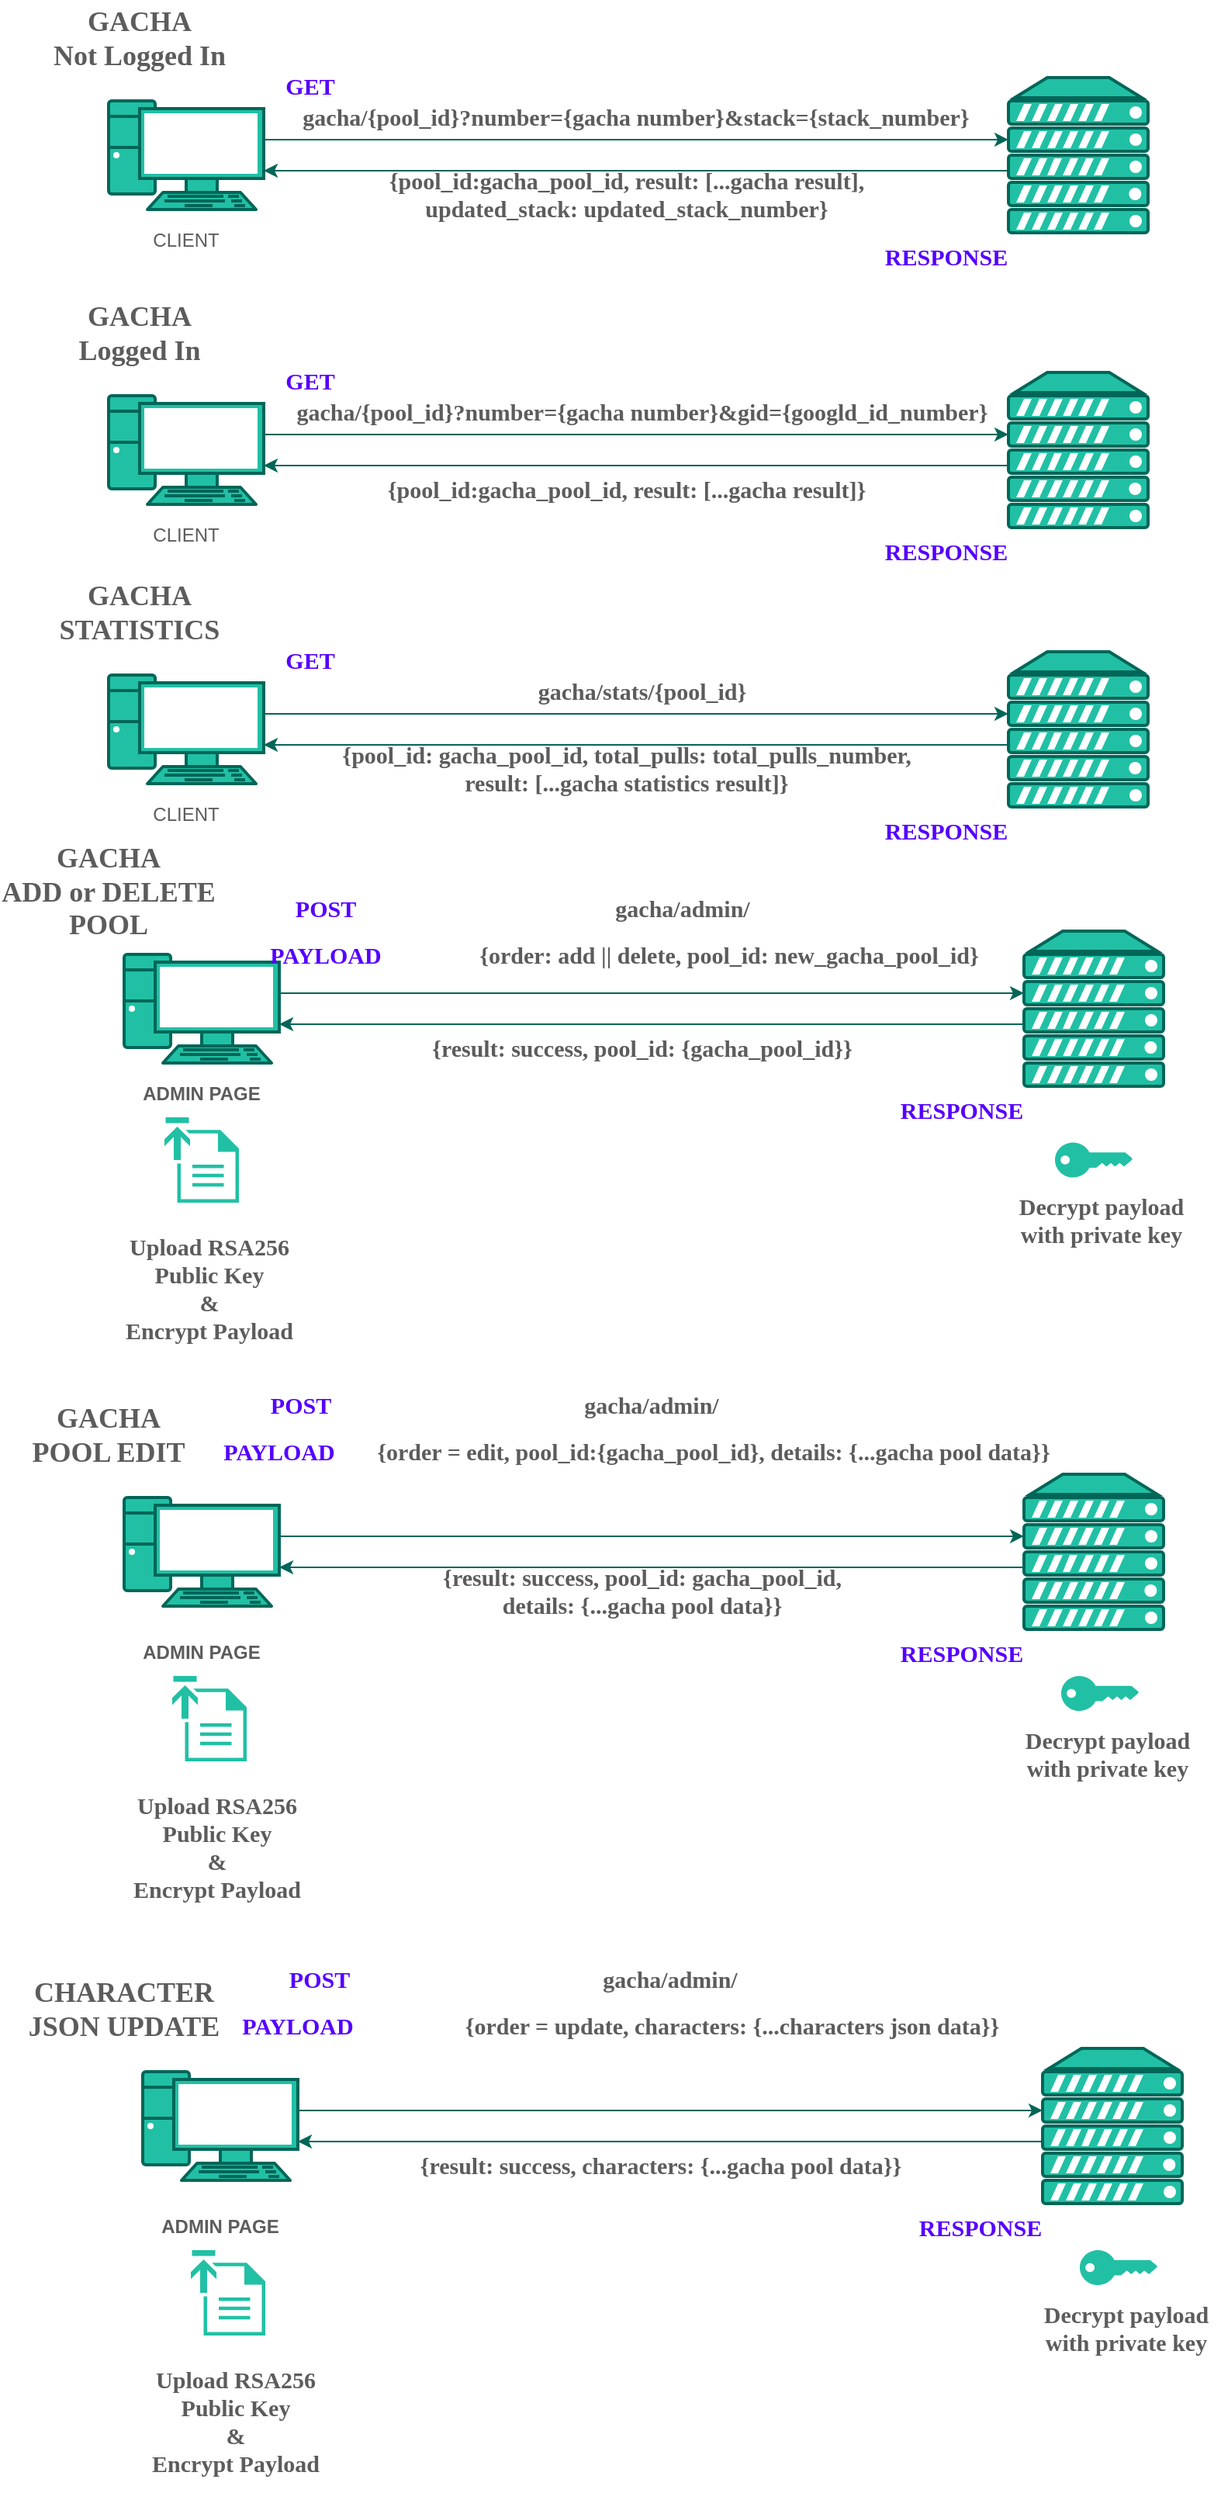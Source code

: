 <mxfile version="15.5.0" type="github">
  <diagram id="gwbSu8ut6rnMR8hAUdaP" name="Page-1">
    <mxGraphModel dx="1185" dy="635" grid="1" gridSize="10" guides="1" tooltips="1" connect="1" arrows="1" fold="1" page="1" pageScale="1" pageWidth="827" pageHeight="1169" background="#FFFFFF" math="0" shadow="0">
      <root>
        <mxCell id="0" />
        <mxCell id="1" parent="0" />
        <mxCell id="DVtTlM4zFgVGjNthjviT-1" value="" style="fontColor=#5C5C5C;verticalAlign=top;verticalLabelPosition=bottom;labelPosition=center;align=center;html=1;outlineConnect=0;fillColor=#21C0A5;strokeColor=#006658;gradientDirection=north;strokeWidth=2;shape=mxgraph.networks.server;" vertex="1" parent="1">
          <mxGeometry x="660" y="80" width="90" height="100" as="geometry" />
        </mxCell>
        <mxCell id="DVtTlM4zFgVGjNthjviT-2" value="" style="fontColor=#5C5C5C;verticalAlign=top;verticalLabelPosition=bottom;labelPosition=center;align=center;html=1;outlineConnect=0;fillColor=#21C0A5;strokeColor=#006658;gradientDirection=north;strokeWidth=2;shape=mxgraph.networks.pc;" vertex="1" parent="1">
          <mxGeometry x="80" y="95" width="100" height="70" as="geometry" />
        </mxCell>
        <mxCell id="DVtTlM4zFgVGjNthjviT-3" value="CLIENT" style="text;html=1;strokeColor=none;fillColor=none;align=center;verticalAlign=middle;whiteSpace=wrap;rounded=0;fontColor=#5C5C5C;" vertex="1" parent="1">
          <mxGeometry x="100" y="170" width="60" height="30" as="geometry" />
        </mxCell>
        <mxCell id="DVtTlM4zFgVGjNthjviT-4" value="&lt;font style=&quot;font-size: 18px&quot; face=&quot;Garamond&quot;&gt;&lt;b&gt;GACHA&lt;br&gt;Not Logged In&lt;/b&gt;&lt;/font&gt;" style="text;html=1;strokeColor=none;fillColor=none;align=center;verticalAlign=middle;whiteSpace=wrap;rounded=0;fontColor=#5C5C5C;" vertex="1" parent="1">
          <mxGeometry x="30" y="30" width="140" height="50" as="geometry" />
        </mxCell>
        <mxCell id="DVtTlM4zFgVGjNthjviT-13" value="gacha/{pool_id}?number={gacha number}&amp;amp;stack={stack_number}" style="text;html=1;strokeColor=none;fillColor=none;align=center;verticalAlign=middle;whiteSpace=wrap;rounded=0;fontFamily=Garamond;fontSize=15;fontStyle=1;fontColor=#5C5C5C;" vertex="1" parent="1">
          <mxGeometry x="180" y="90" width="480" height="30" as="geometry" />
        </mxCell>
        <mxCell id="DVtTlM4zFgVGjNthjviT-14" value="" style="edgeStyle=segmentEdgeStyle;endArrow=classic;html=1;rounded=0;fontFamily=Garamond;fontSize=15;exitX=1;exitY=0.357;exitDx=0;exitDy=0;exitPerimeter=0;strokeColor=#006658;fontColor=#5C5C5C;" edge="1" parent="1" source="DVtTlM4zFgVGjNthjviT-2" target="DVtTlM4zFgVGjNthjviT-1">
          <mxGeometry width="50" height="50" relative="1" as="geometry">
            <mxPoint x="520" y="200" as="sourcePoint" />
            <mxPoint x="570" y="150" as="targetPoint" />
          </mxGeometry>
        </mxCell>
        <mxCell id="DVtTlM4zFgVGjNthjviT-15" value="{pool_id:gacha_pool_id, result: [...gacha result],&lt;br&gt;updated_stack: updated_stack_number}" style="text;html=1;strokeColor=none;fillColor=none;align=center;verticalAlign=middle;whiteSpace=wrap;rounded=0;fontFamily=Garamond;fontSize=15;fontStyle=1;fontColor=#5C5C5C;" vertex="1" parent="1">
          <mxGeometry x="174" y="140" width="480" height="30" as="geometry" />
        </mxCell>
        <mxCell id="DVtTlM4zFgVGjNthjviT-16" value="" style="edgeStyle=segmentEdgeStyle;endArrow=classic;html=1;rounded=0;fontFamily=Garamond;fontSize=15;exitX=0;exitY=0.6;exitDx=0;exitDy=0;exitPerimeter=0;strokeColor=#006658;fontColor=#5C5C5C;" edge="1" parent="1" source="DVtTlM4zFgVGjNthjviT-1" target="DVtTlM4zFgVGjNthjviT-2">
          <mxGeometry width="50" height="50" relative="1" as="geometry">
            <mxPoint x="610" y="140" as="sourcePoint" />
            <mxPoint x="660" y="150.0" as="targetPoint" />
          </mxGeometry>
        </mxCell>
        <mxCell id="DVtTlM4zFgVGjNthjviT-17" value="&lt;b&gt;&lt;font color=&quot;#5500ff&quot;&gt;GET&lt;/font&gt;&lt;/b&gt;" style="text;html=1;strokeColor=none;fillColor=none;align=center;verticalAlign=middle;whiteSpace=wrap;rounded=0;fontFamily=Garamond;fontSize=15;fontColor=#5C5C5C;" vertex="1" parent="1">
          <mxGeometry x="180" y="70" width="60" height="30" as="geometry" />
        </mxCell>
        <mxCell id="DVtTlM4zFgVGjNthjviT-18" value="&lt;b&gt;&lt;font color=&quot;#5500ff&quot;&gt;RESPONSE&lt;/font&gt;&lt;/b&gt;" style="text;html=1;strokeColor=none;fillColor=none;align=center;verticalAlign=middle;whiteSpace=wrap;rounded=0;fontFamily=Garamond;fontSize=15;fontColor=#5C5C5C;" vertex="1" parent="1">
          <mxGeometry x="590" y="180" width="60" height="30" as="geometry" />
        </mxCell>
        <mxCell id="DVtTlM4zFgVGjNthjviT-19" value="" style="fontColor=#5C5C5C;verticalAlign=top;verticalLabelPosition=bottom;labelPosition=center;align=center;html=1;outlineConnect=0;fillColor=#21C0A5;strokeColor=#006658;gradientDirection=north;strokeWidth=2;shape=mxgraph.networks.server;" vertex="1" parent="1">
          <mxGeometry x="660" y="270" width="90" height="100" as="geometry" />
        </mxCell>
        <mxCell id="DVtTlM4zFgVGjNthjviT-20" value="" style="fontColor=#5C5C5C;verticalAlign=top;verticalLabelPosition=bottom;labelPosition=center;align=center;html=1;outlineConnect=0;fillColor=#21C0A5;strokeColor=#006658;gradientDirection=north;strokeWidth=2;shape=mxgraph.networks.pc;" vertex="1" parent="1">
          <mxGeometry x="80" y="285" width="100" height="70" as="geometry" />
        </mxCell>
        <mxCell id="DVtTlM4zFgVGjNthjviT-21" value="CLIENT" style="text;html=1;strokeColor=none;fillColor=none;align=center;verticalAlign=middle;whiteSpace=wrap;rounded=0;fontColor=#5C5C5C;" vertex="1" parent="1">
          <mxGeometry x="100" y="360" width="60" height="30" as="geometry" />
        </mxCell>
        <mxCell id="DVtTlM4zFgVGjNthjviT-22" value="&lt;font style=&quot;font-size: 18px&quot; face=&quot;Garamond&quot;&gt;&lt;b&gt;GACHA&lt;br&gt;Logged In&lt;/b&gt;&lt;/font&gt;" style="text;html=1;strokeColor=none;fillColor=none;align=center;verticalAlign=middle;whiteSpace=wrap;rounded=0;fontColor=#5C5C5C;" vertex="1" parent="1">
          <mxGeometry x="30" y="220" width="140" height="50" as="geometry" />
        </mxCell>
        <mxCell id="DVtTlM4zFgVGjNthjviT-23" value="gacha/{pool_id}?number={gacha number}&amp;amp;gid={googld_id_number}" style="text;html=1;strokeColor=none;fillColor=none;align=center;verticalAlign=middle;whiteSpace=wrap;rounded=0;fontFamily=Garamond;fontSize=15;fontStyle=1;fontColor=#5C5C5C;" vertex="1" parent="1">
          <mxGeometry x="174" y="280" width="500" height="30" as="geometry" />
        </mxCell>
        <mxCell id="DVtTlM4zFgVGjNthjviT-24" value="" style="edgeStyle=segmentEdgeStyle;endArrow=classic;html=1;rounded=0;fontFamily=Garamond;fontSize=15;exitX=1;exitY=0.357;exitDx=0;exitDy=0;exitPerimeter=0;strokeColor=#006658;fontColor=#5C5C5C;" edge="1" parent="1" source="DVtTlM4zFgVGjNthjviT-20" target="DVtTlM4zFgVGjNthjviT-19">
          <mxGeometry width="50" height="50" relative="1" as="geometry">
            <mxPoint x="520" y="390" as="sourcePoint" />
            <mxPoint x="570" y="340" as="targetPoint" />
          </mxGeometry>
        </mxCell>
        <mxCell id="DVtTlM4zFgVGjNthjviT-25" value="{pool_id:gacha_pool_id, result: [...gacha result]}" style="text;html=1;strokeColor=none;fillColor=none;align=center;verticalAlign=middle;whiteSpace=wrap;rounded=0;fontFamily=Garamond;fontSize=15;fontStyle=1;fontColor=#5C5C5C;" vertex="1" parent="1">
          <mxGeometry x="174" y="330" width="480" height="30" as="geometry" />
        </mxCell>
        <mxCell id="DVtTlM4zFgVGjNthjviT-26" value="" style="edgeStyle=segmentEdgeStyle;endArrow=classic;html=1;rounded=0;fontFamily=Garamond;fontSize=15;exitX=0;exitY=0.6;exitDx=0;exitDy=0;exitPerimeter=0;strokeColor=#006658;fontColor=#5C5C5C;" edge="1" parent="1" source="DVtTlM4zFgVGjNthjviT-19" target="DVtTlM4zFgVGjNthjviT-20">
          <mxGeometry width="50" height="50" relative="1" as="geometry">
            <mxPoint x="610" y="330" as="sourcePoint" />
            <mxPoint x="660" y="340.0" as="targetPoint" />
          </mxGeometry>
        </mxCell>
        <mxCell id="DVtTlM4zFgVGjNthjviT-27" value="&lt;b&gt;&lt;font color=&quot;#5500ff&quot;&gt;GET&lt;/font&gt;&lt;/b&gt;" style="text;html=1;strokeColor=none;fillColor=none;align=center;verticalAlign=middle;whiteSpace=wrap;rounded=0;fontFamily=Garamond;fontSize=15;fontColor=#5C5C5C;" vertex="1" parent="1">
          <mxGeometry x="180" y="260" width="60" height="30" as="geometry" />
        </mxCell>
        <mxCell id="DVtTlM4zFgVGjNthjviT-28" value="&lt;b&gt;&lt;font color=&quot;#5500ff&quot;&gt;RESPONSE&lt;/font&gt;&lt;/b&gt;" style="text;html=1;strokeColor=none;fillColor=none;align=center;verticalAlign=middle;whiteSpace=wrap;rounded=0;fontFamily=Garamond;fontSize=15;fontColor=#5C5C5C;" vertex="1" parent="1">
          <mxGeometry x="590" y="370" width="60" height="30" as="geometry" />
        </mxCell>
        <mxCell id="DVtTlM4zFgVGjNthjviT-29" value="" style="fontColor=#5C5C5C;verticalAlign=top;verticalLabelPosition=bottom;labelPosition=center;align=center;html=1;outlineConnect=0;fillColor=#21C0A5;strokeColor=#006658;gradientDirection=north;strokeWidth=2;shape=mxgraph.networks.server;" vertex="1" parent="1">
          <mxGeometry x="660" y="450" width="90" height="100" as="geometry" />
        </mxCell>
        <mxCell id="DVtTlM4zFgVGjNthjviT-30" value="" style="fontColor=#5C5C5C;verticalAlign=top;verticalLabelPosition=bottom;labelPosition=center;align=center;html=1;outlineConnect=0;fillColor=#21C0A5;strokeColor=#006658;gradientDirection=north;strokeWidth=2;shape=mxgraph.networks.pc;" vertex="1" parent="1">
          <mxGeometry x="80" y="465" width="100" height="70" as="geometry" />
        </mxCell>
        <mxCell id="DVtTlM4zFgVGjNthjviT-31" value="CLIENT" style="text;html=1;strokeColor=none;fillColor=none;align=center;verticalAlign=middle;whiteSpace=wrap;rounded=0;fontColor=#5C5C5C;" vertex="1" parent="1">
          <mxGeometry x="100" y="540" width="60" height="30" as="geometry" />
        </mxCell>
        <mxCell id="DVtTlM4zFgVGjNthjviT-32" value="&lt;font style=&quot;font-size: 18px&quot; face=&quot;Garamond&quot;&gt;&lt;b&gt;GACHA&lt;br&gt;STATISTICS&lt;br&gt;&lt;/b&gt;&lt;/font&gt;" style="text;html=1;strokeColor=none;fillColor=none;align=center;verticalAlign=middle;whiteSpace=wrap;rounded=0;fontColor=#5C5C5C;" vertex="1" parent="1">
          <mxGeometry x="30" y="400" width="140" height="50" as="geometry" />
        </mxCell>
        <mxCell id="DVtTlM4zFgVGjNthjviT-33" value="gacha/stats/{pool_id}" style="text;html=1;strokeColor=none;fillColor=none;align=center;verticalAlign=middle;whiteSpace=wrap;rounded=0;fontFamily=Garamond;fontSize=15;fontStyle=1;fontColor=#5C5C5C;" vertex="1" parent="1">
          <mxGeometry x="174" y="460" width="500" height="30" as="geometry" />
        </mxCell>
        <mxCell id="DVtTlM4zFgVGjNthjviT-34" value="" style="edgeStyle=segmentEdgeStyle;endArrow=classic;html=1;rounded=0;fontFamily=Garamond;fontSize=15;exitX=1;exitY=0.357;exitDx=0;exitDy=0;exitPerimeter=0;strokeColor=#006658;fontColor=#5C5C5C;" edge="1" parent="1" source="DVtTlM4zFgVGjNthjviT-30" target="DVtTlM4zFgVGjNthjviT-29">
          <mxGeometry width="50" height="50" relative="1" as="geometry">
            <mxPoint x="520" y="570" as="sourcePoint" />
            <mxPoint x="570" y="520" as="targetPoint" />
          </mxGeometry>
        </mxCell>
        <mxCell id="DVtTlM4zFgVGjNthjviT-35" value="{pool_id: gacha_pool_id, total_pulls: total_pulls_number,&lt;br&gt;result: [...gacha statistics result]}" style="text;html=1;strokeColor=none;fillColor=none;align=center;verticalAlign=middle;whiteSpace=wrap;rounded=0;fontFamily=Garamond;fontSize=15;fontStyle=1;fontColor=#5C5C5C;" vertex="1" parent="1">
          <mxGeometry x="174" y="510" width="480" height="30" as="geometry" />
        </mxCell>
        <mxCell id="DVtTlM4zFgVGjNthjviT-36" value="" style="edgeStyle=segmentEdgeStyle;endArrow=classic;html=1;rounded=0;fontFamily=Garamond;fontSize=15;exitX=0;exitY=0.6;exitDx=0;exitDy=0;exitPerimeter=0;strokeColor=#006658;fontColor=#5C5C5C;" edge="1" parent="1" source="DVtTlM4zFgVGjNthjviT-29" target="DVtTlM4zFgVGjNthjviT-30">
          <mxGeometry width="50" height="50" relative="1" as="geometry">
            <mxPoint x="610" y="510" as="sourcePoint" />
            <mxPoint x="660" y="520.0" as="targetPoint" />
          </mxGeometry>
        </mxCell>
        <mxCell id="DVtTlM4zFgVGjNthjviT-37" value="&lt;b&gt;&lt;font color=&quot;#5500ff&quot;&gt;GET&lt;/font&gt;&lt;/b&gt;" style="text;html=1;strokeColor=none;fillColor=none;align=center;verticalAlign=middle;whiteSpace=wrap;rounded=0;fontFamily=Garamond;fontSize=15;fontColor=#5C5C5C;" vertex="1" parent="1">
          <mxGeometry x="180" y="440" width="60" height="30" as="geometry" />
        </mxCell>
        <mxCell id="DVtTlM4zFgVGjNthjviT-38" value="&lt;b&gt;&lt;font color=&quot;#5500ff&quot;&gt;RESPONSE&lt;/font&gt;&lt;/b&gt;" style="text;html=1;strokeColor=none;fillColor=none;align=center;verticalAlign=middle;whiteSpace=wrap;rounded=0;fontFamily=Garamond;fontSize=15;fontColor=#5C5C5C;" vertex="1" parent="1">
          <mxGeometry x="590" y="550" width="60" height="30" as="geometry" />
        </mxCell>
        <mxCell id="DVtTlM4zFgVGjNthjviT-39" value="" style="fontColor=#5C5C5C;verticalAlign=top;verticalLabelPosition=bottom;labelPosition=center;align=center;html=1;outlineConnect=0;fillColor=#21C0A5;strokeColor=#006658;gradientDirection=north;strokeWidth=2;shape=mxgraph.networks.server;" vertex="1" parent="1">
          <mxGeometry x="670" y="630" width="90" height="100" as="geometry" />
        </mxCell>
        <mxCell id="DVtTlM4zFgVGjNthjviT-40" value="" style="fontColor=#5C5C5C;verticalAlign=top;verticalLabelPosition=bottom;labelPosition=center;align=center;html=1;outlineConnect=0;fillColor=#21C0A5;strokeColor=#006658;gradientDirection=north;strokeWidth=2;shape=mxgraph.networks.pc;" vertex="1" parent="1">
          <mxGeometry x="90" y="645" width="100" height="70" as="geometry" />
        </mxCell>
        <mxCell id="DVtTlM4zFgVGjNthjviT-41" value="ADMIN PAGE" style="text;html=1;strokeColor=none;fillColor=none;align=center;verticalAlign=middle;whiteSpace=wrap;rounded=0;fontStyle=1;fontColor=#5C5C5C;" vertex="1" parent="1">
          <mxGeometry x="85" y="720" width="110" height="30" as="geometry" />
        </mxCell>
        <mxCell id="DVtTlM4zFgVGjNthjviT-42" value="&lt;font style=&quot;font-size: 18px&quot; face=&quot;Garamond&quot;&gt;&lt;b&gt;GACHA&lt;br&gt;ADD or DELETE POOL&lt;br&gt;&lt;/b&gt;&lt;/font&gt;" style="text;html=1;strokeColor=none;fillColor=none;align=center;verticalAlign=middle;whiteSpace=wrap;rounded=0;fontColor=#5C5C5C;" vertex="1" parent="1">
          <mxGeometry x="10" y="580" width="140" height="50" as="geometry" />
        </mxCell>
        <mxCell id="DVtTlM4zFgVGjNthjviT-43" value="gacha/admin/" style="text;html=1;strokeColor=none;fillColor=none;align=center;verticalAlign=middle;whiteSpace=wrap;rounded=0;fontFamily=Garamond;fontSize=15;fontStyle=1;fontColor=#5C5C5C;" vertex="1" parent="1">
          <mxGeometry x="200" y="600" width="500" height="30" as="geometry" />
        </mxCell>
        <mxCell id="DVtTlM4zFgVGjNthjviT-44" value="" style="edgeStyle=segmentEdgeStyle;endArrow=classic;html=1;rounded=0;fontFamily=Garamond;fontSize=15;exitX=1;exitY=0.357;exitDx=0;exitDy=0;exitPerimeter=0;strokeColor=#006658;fontColor=#5C5C5C;" edge="1" parent="1" source="DVtTlM4zFgVGjNthjviT-40" target="DVtTlM4zFgVGjNthjviT-39">
          <mxGeometry width="50" height="50" relative="1" as="geometry">
            <mxPoint x="530" y="750" as="sourcePoint" />
            <mxPoint x="580" y="700" as="targetPoint" />
          </mxGeometry>
        </mxCell>
        <mxCell id="DVtTlM4zFgVGjNthjviT-45" value="{result: success, pool_id: {gacha_pool_id}}" style="text;html=1;strokeColor=none;fillColor=none;align=center;verticalAlign=middle;whiteSpace=wrap;rounded=0;fontFamily=Garamond;fontSize=15;fontStyle=1;fontColor=#5C5C5C;" vertex="1" parent="1">
          <mxGeometry x="184" y="690" width="480" height="30" as="geometry" />
        </mxCell>
        <mxCell id="DVtTlM4zFgVGjNthjviT-46" value="" style="edgeStyle=segmentEdgeStyle;endArrow=classic;html=1;rounded=0;fontFamily=Garamond;fontSize=15;exitX=0;exitY=0.6;exitDx=0;exitDy=0;exitPerimeter=0;strokeColor=#006658;fontColor=#5C5C5C;" edge="1" parent="1" source="DVtTlM4zFgVGjNthjviT-39" target="DVtTlM4zFgVGjNthjviT-40">
          <mxGeometry width="50" height="50" relative="1" as="geometry">
            <mxPoint x="620" y="690" as="sourcePoint" />
            <mxPoint x="670" y="700.0" as="targetPoint" />
          </mxGeometry>
        </mxCell>
        <mxCell id="DVtTlM4zFgVGjNthjviT-47" value="&lt;b&gt;&lt;font color=&quot;#5500ff&quot;&gt;POST&lt;/font&gt;&lt;/b&gt;" style="text;html=1;strokeColor=none;fillColor=none;align=center;verticalAlign=middle;whiteSpace=wrap;rounded=0;fontFamily=Garamond;fontSize=15;fontColor=#5C5C5C;" vertex="1" parent="1">
          <mxGeometry x="190" y="600" width="60" height="30" as="geometry" />
        </mxCell>
        <mxCell id="DVtTlM4zFgVGjNthjviT-48" value="&lt;b&gt;&lt;font color=&quot;#5500ff&quot;&gt;RESPONSE&lt;/font&gt;&lt;/b&gt;" style="text;html=1;strokeColor=none;fillColor=none;align=center;verticalAlign=middle;whiteSpace=wrap;rounded=0;fontFamily=Garamond;fontSize=15;fontColor=#5C5C5C;" vertex="1" parent="1">
          <mxGeometry x="600" y="730" width="60" height="30" as="geometry" />
        </mxCell>
        <mxCell id="DVtTlM4zFgVGjNthjviT-49" value="" style="fontColor=#5C5C5C;verticalAlign=top;verticalLabelPosition=bottom;labelPosition=center;align=center;html=1;outlineConnect=0;fillColor=#21C0A5;strokeColor=#006658;gradientDirection=north;strokeWidth=2;shape=mxgraph.networks.server;" vertex="1" parent="1">
          <mxGeometry x="670" y="980" width="90" height="100" as="geometry" />
        </mxCell>
        <mxCell id="DVtTlM4zFgVGjNthjviT-50" value="" style="fontColor=#5C5C5C;verticalAlign=top;verticalLabelPosition=bottom;labelPosition=center;align=center;html=1;outlineConnect=0;fillColor=#21C0A5;strokeColor=#006658;gradientDirection=north;strokeWidth=2;shape=mxgraph.networks.pc;" vertex="1" parent="1">
          <mxGeometry x="90" y="995" width="100" height="70" as="geometry" />
        </mxCell>
        <mxCell id="DVtTlM4zFgVGjNthjviT-52" value="&lt;font style=&quot;font-size: 18px&quot; face=&quot;Garamond&quot;&gt;&lt;b&gt;GACHA&lt;br&gt;POOL EDIT&lt;br&gt;&lt;/b&gt;&lt;/font&gt;" style="text;html=1;strokeColor=none;fillColor=none;align=center;verticalAlign=middle;whiteSpace=wrap;rounded=0;fontColor=#5C5C5C;" vertex="1" parent="1">
          <mxGeometry x="10" y="930" width="140" height="50" as="geometry" />
        </mxCell>
        <mxCell id="DVtTlM4zFgVGjNthjviT-53" value="gacha/admin/" style="text;html=1;strokeColor=none;fillColor=none;align=center;verticalAlign=middle;whiteSpace=wrap;rounded=0;fontFamily=Garamond;fontSize=15;fontStyle=1;fontColor=#5C5C5C;" vertex="1" parent="1">
          <mxGeometry x="180" y="920" width="500" height="30" as="geometry" />
        </mxCell>
        <mxCell id="DVtTlM4zFgVGjNthjviT-54" value="" style="edgeStyle=segmentEdgeStyle;endArrow=classic;html=1;rounded=0;fontFamily=Garamond;fontSize=15;exitX=1;exitY=0.357;exitDx=0;exitDy=0;exitPerimeter=0;strokeColor=#006658;fontColor=#5C5C5C;" edge="1" parent="1" source="DVtTlM4zFgVGjNthjviT-50" target="DVtTlM4zFgVGjNthjviT-49">
          <mxGeometry width="50" height="50" relative="1" as="geometry">
            <mxPoint x="530" y="1100" as="sourcePoint" />
            <mxPoint x="580" y="1050" as="targetPoint" />
          </mxGeometry>
        </mxCell>
        <mxCell id="DVtTlM4zFgVGjNthjviT-56" value="" style="edgeStyle=segmentEdgeStyle;endArrow=classic;html=1;rounded=0;fontFamily=Garamond;fontSize=15;exitX=0;exitY=0.6;exitDx=0;exitDy=0;exitPerimeter=0;strokeColor=#006658;fontColor=#5C5C5C;" edge="1" parent="1" source="DVtTlM4zFgVGjNthjviT-49" target="DVtTlM4zFgVGjNthjviT-50">
          <mxGeometry width="50" height="50" relative="1" as="geometry">
            <mxPoint x="620" y="1040" as="sourcePoint" />
            <mxPoint x="670" y="1050" as="targetPoint" />
          </mxGeometry>
        </mxCell>
        <mxCell id="DVtTlM4zFgVGjNthjviT-57" value="&lt;b&gt;&lt;font color=&quot;#5500ff&quot;&gt;POST&lt;/font&gt;&lt;/b&gt;" style="text;html=1;strokeColor=none;fillColor=none;align=center;verticalAlign=middle;whiteSpace=wrap;rounded=0;fontFamily=Garamond;fontSize=15;fontColor=#5C5C5C;" vertex="1" parent="1">
          <mxGeometry x="174" y="920" width="60" height="30" as="geometry" />
        </mxCell>
        <mxCell id="DVtTlM4zFgVGjNthjviT-58" value="&lt;b&gt;&lt;font color=&quot;#5500ff&quot;&gt;RESPONSE&lt;/font&gt;&lt;/b&gt;" style="text;html=1;strokeColor=none;fillColor=none;align=center;verticalAlign=middle;whiteSpace=wrap;rounded=0;fontFamily=Garamond;fontSize=15;fontColor=#5C5C5C;" vertex="1" parent="1">
          <mxGeometry x="600" y="1080" width="60" height="30" as="geometry" />
        </mxCell>
        <mxCell id="DVtTlM4zFgVGjNthjviT-59" value="{order = edit, pool_id:{gacha_pool_id}, details: {...gacha pool data}}" style="text;html=1;strokeColor=none;fillColor=none;align=center;verticalAlign=middle;whiteSpace=wrap;rounded=0;fontFamily=Garamond;fontSize=15;fontStyle=1;fontColor=#5C5C5C;" vertex="1" parent="1">
          <mxGeometry x="220" y="950" width="500" height="30" as="geometry" />
        </mxCell>
        <mxCell id="DVtTlM4zFgVGjNthjviT-60" value="&lt;font color=&quot;#5500ff&quot;&gt;&lt;b&gt;PAYLOAD&lt;/b&gt;&lt;/font&gt;" style="text;html=1;strokeColor=none;fillColor=none;align=center;verticalAlign=middle;whiteSpace=wrap;rounded=0;fontFamily=Garamond;fontSize=15;fontColor=#5C5C5C;" vertex="1" parent="1">
          <mxGeometry x="160" y="950" width="60" height="30" as="geometry" />
        </mxCell>
        <mxCell id="DVtTlM4zFgVGjNthjviT-61" value="{order: add || delete, pool_id: new_gacha_pool_id}" style="text;html=1;strokeColor=none;fillColor=none;align=center;verticalAlign=middle;whiteSpace=wrap;rounded=0;fontFamily=Garamond;fontSize=15;fontStyle=1;fontColor=#5C5C5C;" vertex="1" parent="1">
          <mxGeometry x="230" y="630" width="500" height="30" as="geometry" />
        </mxCell>
        <mxCell id="DVtTlM4zFgVGjNthjviT-62" value="&lt;font color=&quot;#5500ff&quot;&gt;&lt;b&gt;PAYLOAD&lt;/b&gt;&lt;/font&gt;" style="text;html=1;strokeColor=none;fillColor=none;align=center;verticalAlign=middle;whiteSpace=wrap;rounded=0;fontFamily=Garamond;fontSize=15;fontColor=#5C5C5C;" vertex="1" parent="1">
          <mxGeometry x="190" y="630" width="60" height="30" as="geometry" />
        </mxCell>
        <mxCell id="DVtTlM4zFgVGjNthjviT-63" value="{result: success, pool_id: gacha_pool_id,&lt;br&gt;details: {...gacha pool data}}" style="text;html=1;strokeColor=none;fillColor=none;align=center;verticalAlign=middle;whiteSpace=wrap;rounded=0;fontFamily=Garamond;fontSize=15;fontStyle=1;fontColor=#5C5C5C;" vertex="1" parent="1">
          <mxGeometry x="184" y="1040" width="480" height="30" as="geometry" />
        </mxCell>
        <mxCell id="DVtTlM4zFgVGjNthjviT-64" value="" style="sketch=0;pointerEvents=1;shadow=0;dashed=0;html=1;strokeColor=none;fillColor=#21C0A5;labelPosition=center;verticalLabelPosition=bottom;verticalAlign=top;outlineConnect=0;align=center;shape=mxgraph.office.concepts.upload;fontFamily=Garamond;fontSize=15;fontColor=#5C5C5C;" vertex="1" parent="1">
          <mxGeometry x="116" y="750" width="48" height="55" as="geometry" />
        </mxCell>
        <mxCell id="DVtTlM4zFgVGjNthjviT-66" value="Upload RSA256 Public Key&lt;br&gt;&amp;amp;&lt;br&gt;Encrypt Payload" style="text;html=1;strokeColor=none;fillColor=none;align=center;verticalAlign=middle;whiteSpace=wrap;rounded=0;fontFamily=Garamond;fontSize=15;fontColor=#5C5C5C;fontStyle=1" vertex="1" parent="1">
          <mxGeometry x="85" y="810" width="120" height="100" as="geometry" />
        </mxCell>
        <mxCell id="DVtTlM4zFgVGjNthjviT-67" value="" style="points=[[0,0.5,0],[0.24,0,0],[0.5,0.28,0],[0.995,0.475,0],[0.5,0.72,0],[0.24,1,0]];verticalLabelPosition=bottom;sketch=0;html=1;verticalAlign=top;aspect=fixed;align=center;pointerEvents=1;shape=mxgraph.cisco19.key;fillColor=#21C0A5;strokeColor=none;fontFamily=Garamond;fontSize=15;fontColor=#5C5C5C;" vertex="1" parent="1">
          <mxGeometry x="690" y="766.25" width="50" height="22.5" as="geometry" />
        </mxCell>
        <mxCell id="DVtTlM4zFgVGjNthjviT-68" value="Decrypt payload with private key" style="text;html=1;strokeColor=none;fillColor=none;align=center;verticalAlign=middle;whiteSpace=wrap;rounded=0;fontFamily=Garamond;fontSize=15;fontColor=#5C5C5C;fontStyle=1" vertex="1" parent="1">
          <mxGeometry x="660" y="766.25" width="120" height="100" as="geometry" />
        </mxCell>
        <mxCell id="DVtTlM4zFgVGjNthjviT-69" value="ADMIN PAGE" style="text;html=1;strokeColor=none;fillColor=none;align=center;verticalAlign=middle;whiteSpace=wrap;rounded=0;fontStyle=1;fontColor=#5C5C5C;" vertex="1" parent="1">
          <mxGeometry x="85" y="1080" width="110" height="30" as="geometry" />
        </mxCell>
        <mxCell id="DVtTlM4zFgVGjNthjviT-71" value="" style="sketch=0;pointerEvents=1;shadow=0;dashed=0;html=1;strokeColor=none;fillColor=#21C0A5;labelPosition=center;verticalLabelPosition=bottom;verticalAlign=top;outlineConnect=0;align=center;shape=mxgraph.office.concepts.upload;fontFamily=Garamond;fontSize=15;fontColor=#5C5C5C;" vertex="1" parent="1">
          <mxGeometry x="121" y="1110" width="48" height="55" as="geometry" />
        </mxCell>
        <mxCell id="DVtTlM4zFgVGjNthjviT-72" value="Upload RSA256 Public Key&lt;br&gt;&amp;amp;&lt;br&gt;Encrypt Payload" style="text;html=1;strokeColor=none;fillColor=none;align=center;verticalAlign=middle;whiteSpace=wrap;rounded=0;fontFamily=Garamond;fontSize=15;fontColor=#5C5C5C;fontStyle=1" vertex="1" parent="1">
          <mxGeometry x="90" y="1170" width="120" height="100" as="geometry" />
        </mxCell>
        <mxCell id="DVtTlM4zFgVGjNthjviT-73" value="" style="points=[[0,0.5,0],[0.24,0,0],[0.5,0.28,0],[0.995,0.475,0],[0.5,0.72,0],[0.24,1,0]];verticalLabelPosition=bottom;sketch=0;html=1;verticalAlign=top;aspect=fixed;align=center;pointerEvents=1;shape=mxgraph.cisco19.key;fillColor=#21C0A5;strokeColor=none;fontFamily=Garamond;fontSize=15;fontColor=#5C5C5C;" vertex="1" parent="1">
          <mxGeometry x="694" y="1110" width="50" height="22.5" as="geometry" />
        </mxCell>
        <mxCell id="DVtTlM4zFgVGjNthjviT-74" value="Decrypt payload with private key" style="text;html=1;strokeColor=none;fillColor=none;align=center;verticalAlign=middle;whiteSpace=wrap;rounded=0;fontFamily=Garamond;fontSize=15;fontColor=#5C5C5C;fontStyle=1" vertex="1" parent="1">
          <mxGeometry x="664" y="1110" width="120" height="100" as="geometry" />
        </mxCell>
        <mxCell id="DVtTlM4zFgVGjNthjviT-91" value="" style="fontColor=#5C5C5C;verticalAlign=top;verticalLabelPosition=bottom;labelPosition=center;align=center;html=1;outlineConnect=0;fillColor=#21C0A5;strokeColor=#006658;gradientDirection=north;strokeWidth=2;shape=mxgraph.networks.server;" vertex="1" parent="1">
          <mxGeometry x="682" y="1350" width="90" height="100" as="geometry" />
        </mxCell>
        <mxCell id="DVtTlM4zFgVGjNthjviT-92" value="" style="fontColor=#5C5C5C;verticalAlign=top;verticalLabelPosition=bottom;labelPosition=center;align=center;html=1;outlineConnect=0;fillColor=#21C0A5;strokeColor=#006658;gradientDirection=north;strokeWidth=2;shape=mxgraph.networks.pc;" vertex="1" parent="1">
          <mxGeometry x="102" y="1365" width="100" height="70" as="geometry" />
        </mxCell>
        <mxCell id="DVtTlM4zFgVGjNthjviT-93" value="&lt;font style=&quot;font-size: 18px&quot; face=&quot;Garamond&quot;&gt;&lt;b&gt;CHARACTER&lt;br&gt;JSON UPDATE&lt;br&gt;&lt;/b&gt;&lt;/font&gt;" style="text;html=1;strokeColor=none;fillColor=none;align=center;verticalAlign=middle;whiteSpace=wrap;rounded=0;fontColor=#5C5C5C;" vertex="1" parent="1">
          <mxGeometry x="20" y="1300" width="140" height="50" as="geometry" />
        </mxCell>
        <mxCell id="DVtTlM4zFgVGjNthjviT-94" value="gacha/admin/" style="text;html=1;strokeColor=none;fillColor=none;align=center;verticalAlign=middle;whiteSpace=wrap;rounded=0;fontFamily=Garamond;fontSize=15;fontStyle=1;fontColor=#5C5C5C;" vertex="1" parent="1">
          <mxGeometry x="192" y="1290" width="500" height="30" as="geometry" />
        </mxCell>
        <mxCell id="DVtTlM4zFgVGjNthjviT-95" value="" style="edgeStyle=segmentEdgeStyle;endArrow=classic;html=1;rounded=0;fontFamily=Garamond;fontSize=15;exitX=1;exitY=0.357;exitDx=0;exitDy=0;exitPerimeter=0;strokeColor=#006658;fontColor=#5C5C5C;" edge="1" parent="1" source="DVtTlM4zFgVGjNthjviT-92" target="DVtTlM4zFgVGjNthjviT-91">
          <mxGeometry width="50" height="50" relative="1" as="geometry">
            <mxPoint x="542" y="1470" as="sourcePoint" />
            <mxPoint x="592" y="1420" as="targetPoint" />
          </mxGeometry>
        </mxCell>
        <mxCell id="DVtTlM4zFgVGjNthjviT-96" value="" style="edgeStyle=segmentEdgeStyle;endArrow=classic;html=1;rounded=0;fontFamily=Garamond;fontSize=15;exitX=0;exitY=0.6;exitDx=0;exitDy=0;exitPerimeter=0;strokeColor=#006658;fontColor=#5C5C5C;" edge="1" parent="1" source="DVtTlM4zFgVGjNthjviT-91" target="DVtTlM4zFgVGjNthjviT-92">
          <mxGeometry width="50" height="50" relative="1" as="geometry">
            <mxPoint x="632" y="1410" as="sourcePoint" />
            <mxPoint x="682" y="1420" as="targetPoint" />
          </mxGeometry>
        </mxCell>
        <mxCell id="DVtTlM4zFgVGjNthjviT-97" value="&lt;b&gt;&lt;font color=&quot;#5500ff&quot;&gt;POST&lt;/font&gt;&lt;/b&gt;" style="text;html=1;strokeColor=none;fillColor=none;align=center;verticalAlign=middle;whiteSpace=wrap;rounded=0;fontFamily=Garamond;fontSize=15;fontColor=#5C5C5C;" vertex="1" parent="1">
          <mxGeometry x="186" y="1290" width="60" height="30" as="geometry" />
        </mxCell>
        <mxCell id="DVtTlM4zFgVGjNthjviT-98" value="&lt;b&gt;&lt;font color=&quot;#5500ff&quot;&gt;RESPONSE&lt;/font&gt;&lt;/b&gt;" style="text;html=1;strokeColor=none;fillColor=none;align=center;verticalAlign=middle;whiteSpace=wrap;rounded=0;fontFamily=Garamond;fontSize=15;fontColor=#5C5C5C;" vertex="1" parent="1">
          <mxGeometry x="612" y="1450" width="60" height="30" as="geometry" />
        </mxCell>
        <mxCell id="DVtTlM4zFgVGjNthjviT-99" value="{order = update, characters: {...characters json data}}" style="text;html=1;strokeColor=none;fillColor=none;align=center;verticalAlign=middle;whiteSpace=wrap;rounded=0;fontFamily=Garamond;fontSize=15;fontStyle=1;fontColor=#5C5C5C;" vertex="1" parent="1">
          <mxGeometry x="232" y="1320" width="500" height="30" as="geometry" />
        </mxCell>
        <mxCell id="DVtTlM4zFgVGjNthjviT-100" value="&lt;font color=&quot;#5500ff&quot;&gt;&lt;b&gt;PAYLOAD&lt;/b&gt;&lt;/font&gt;" style="text;html=1;strokeColor=none;fillColor=none;align=center;verticalAlign=middle;whiteSpace=wrap;rounded=0;fontFamily=Garamond;fontSize=15;fontColor=#5C5C5C;" vertex="1" parent="1">
          <mxGeometry x="172" y="1320" width="60" height="30" as="geometry" />
        </mxCell>
        <mxCell id="DVtTlM4zFgVGjNthjviT-101" value="{result: success, characters: {...gacha pool data}}" style="text;html=1;strokeColor=none;fillColor=none;align=center;verticalAlign=middle;whiteSpace=wrap;rounded=0;fontFamily=Garamond;fontSize=15;fontStyle=1;fontColor=#5C5C5C;" vertex="1" parent="1">
          <mxGeometry x="196" y="1410" width="480" height="30" as="geometry" />
        </mxCell>
        <mxCell id="DVtTlM4zFgVGjNthjviT-102" value="ADMIN PAGE" style="text;html=1;strokeColor=none;fillColor=none;align=center;verticalAlign=middle;whiteSpace=wrap;rounded=0;fontStyle=1;fontColor=#5C5C5C;" vertex="1" parent="1">
          <mxGeometry x="97" y="1450" width="110" height="30" as="geometry" />
        </mxCell>
        <mxCell id="DVtTlM4zFgVGjNthjviT-103" value="" style="sketch=0;pointerEvents=1;shadow=0;dashed=0;html=1;strokeColor=none;fillColor=#21C0A5;labelPosition=center;verticalLabelPosition=bottom;verticalAlign=top;outlineConnect=0;align=center;shape=mxgraph.office.concepts.upload;fontFamily=Garamond;fontSize=15;fontColor=#5C5C5C;" vertex="1" parent="1">
          <mxGeometry x="133" y="1480" width="48" height="55" as="geometry" />
        </mxCell>
        <mxCell id="DVtTlM4zFgVGjNthjviT-104" value="Upload RSA256 Public Key&lt;br&gt;&amp;amp;&lt;br&gt;Encrypt Payload" style="text;html=1;strokeColor=none;fillColor=none;align=center;verticalAlign=middle;whiteSpace=wrap;rounded=0;fontFamily=Garamond;fontSize=15;fontColor=#5C5C5C;fontStyle=1" vertex="1" parent="1">
          <mxGeometry x="102" y="1540" width="120" height="100" as="geometry" />
        </mxCell>
        <mxCell id="DVtTlM4zFgVGjNthjviT-105" value="" style="points=[[0,0.5,0],[0.24,0,0],[0.5,0.28,0],[0.995,0.475,0],[0.5,0.72,0],[0.24,1,0]];verticalLabelPosition=bottom;sketch=0;html=1;verticalAlign=top;aspect=fixed;align=center;pointerEvents=1;shape=mxgraph.cisco19.key;fillColor=#21C0A5;strokeColor=none;fontFamily=Garamond;fontSize=15;fontColor=#5C5C5C;" vertex="1" parent="1">
          <mxGeometry x="706" y="1480" width="50" height="22.5" as="geometry" />
        </mxCell>
        <mxCell id="DVtTlM4zFgVGjNthjviT-106" value="Decrypt payload with private key" style="text;html=1;strokeColor=none;fillColor=none;align=center;verticalAlign=middle;whiteSpace=wrap;rounded=0;fontFamily=Garamond;fontSize=15;fontColor=#5C5C5C;fontStyle=1" vertex="1" parent="1">
          <mxGeometry x="676" y="1480" width="120" height="100" as="geometry" />
        </mxCell>
      </root>
    </mxGraphModel>
  </diagram>
</mxfile>
